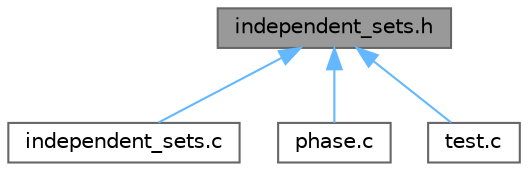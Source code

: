 digraph "independent_sets.h"
{
 // LATEX_PDF_SIZE
  bgcolor="transparent";
  edge [fontname=Helvetica,fontsize=10,labelfontname=Helvetica,labelfontsize=10];
  node [fontname=Helvetica,fontsize=10,shape=box,height=0.2,width=0.4];
  Node1 [label="independent_sets.h",height=0.2,width=0.4,color="gray40", fillcolor="grey60", style="filled", fontcolor="black",tooltip=" "];
  Node1 -> Node2 [dir="back",color="steelblue1",style="solid"];
  Node2 [label="independent_sets.c",height=0.2,width=0.4,color="grey40", fillcolor="white", style="filled",URL="$independent__sets_8c.html",tooltip="Implementation of independent_sets.h."];
  Node1 -> Node3 [dir="back",color="steelblue1",style="solid"];
  Node3 [label="phase.c",height=0.2,width=0.4,color="grey40", fillcolor="white", style="filled",URL="$phase_8c.html",tooltip="Implementation of phase.h."];
  Node1 -> Node4 [dir="back",color="steelblue1",style="solid"];
  Node4 [label="test.c",height=0.2,width=0.4,color="grey40", fillcolor="white", style="filled",URL="$test_8c.html",tooltip="Implementation of test.h."];
}
